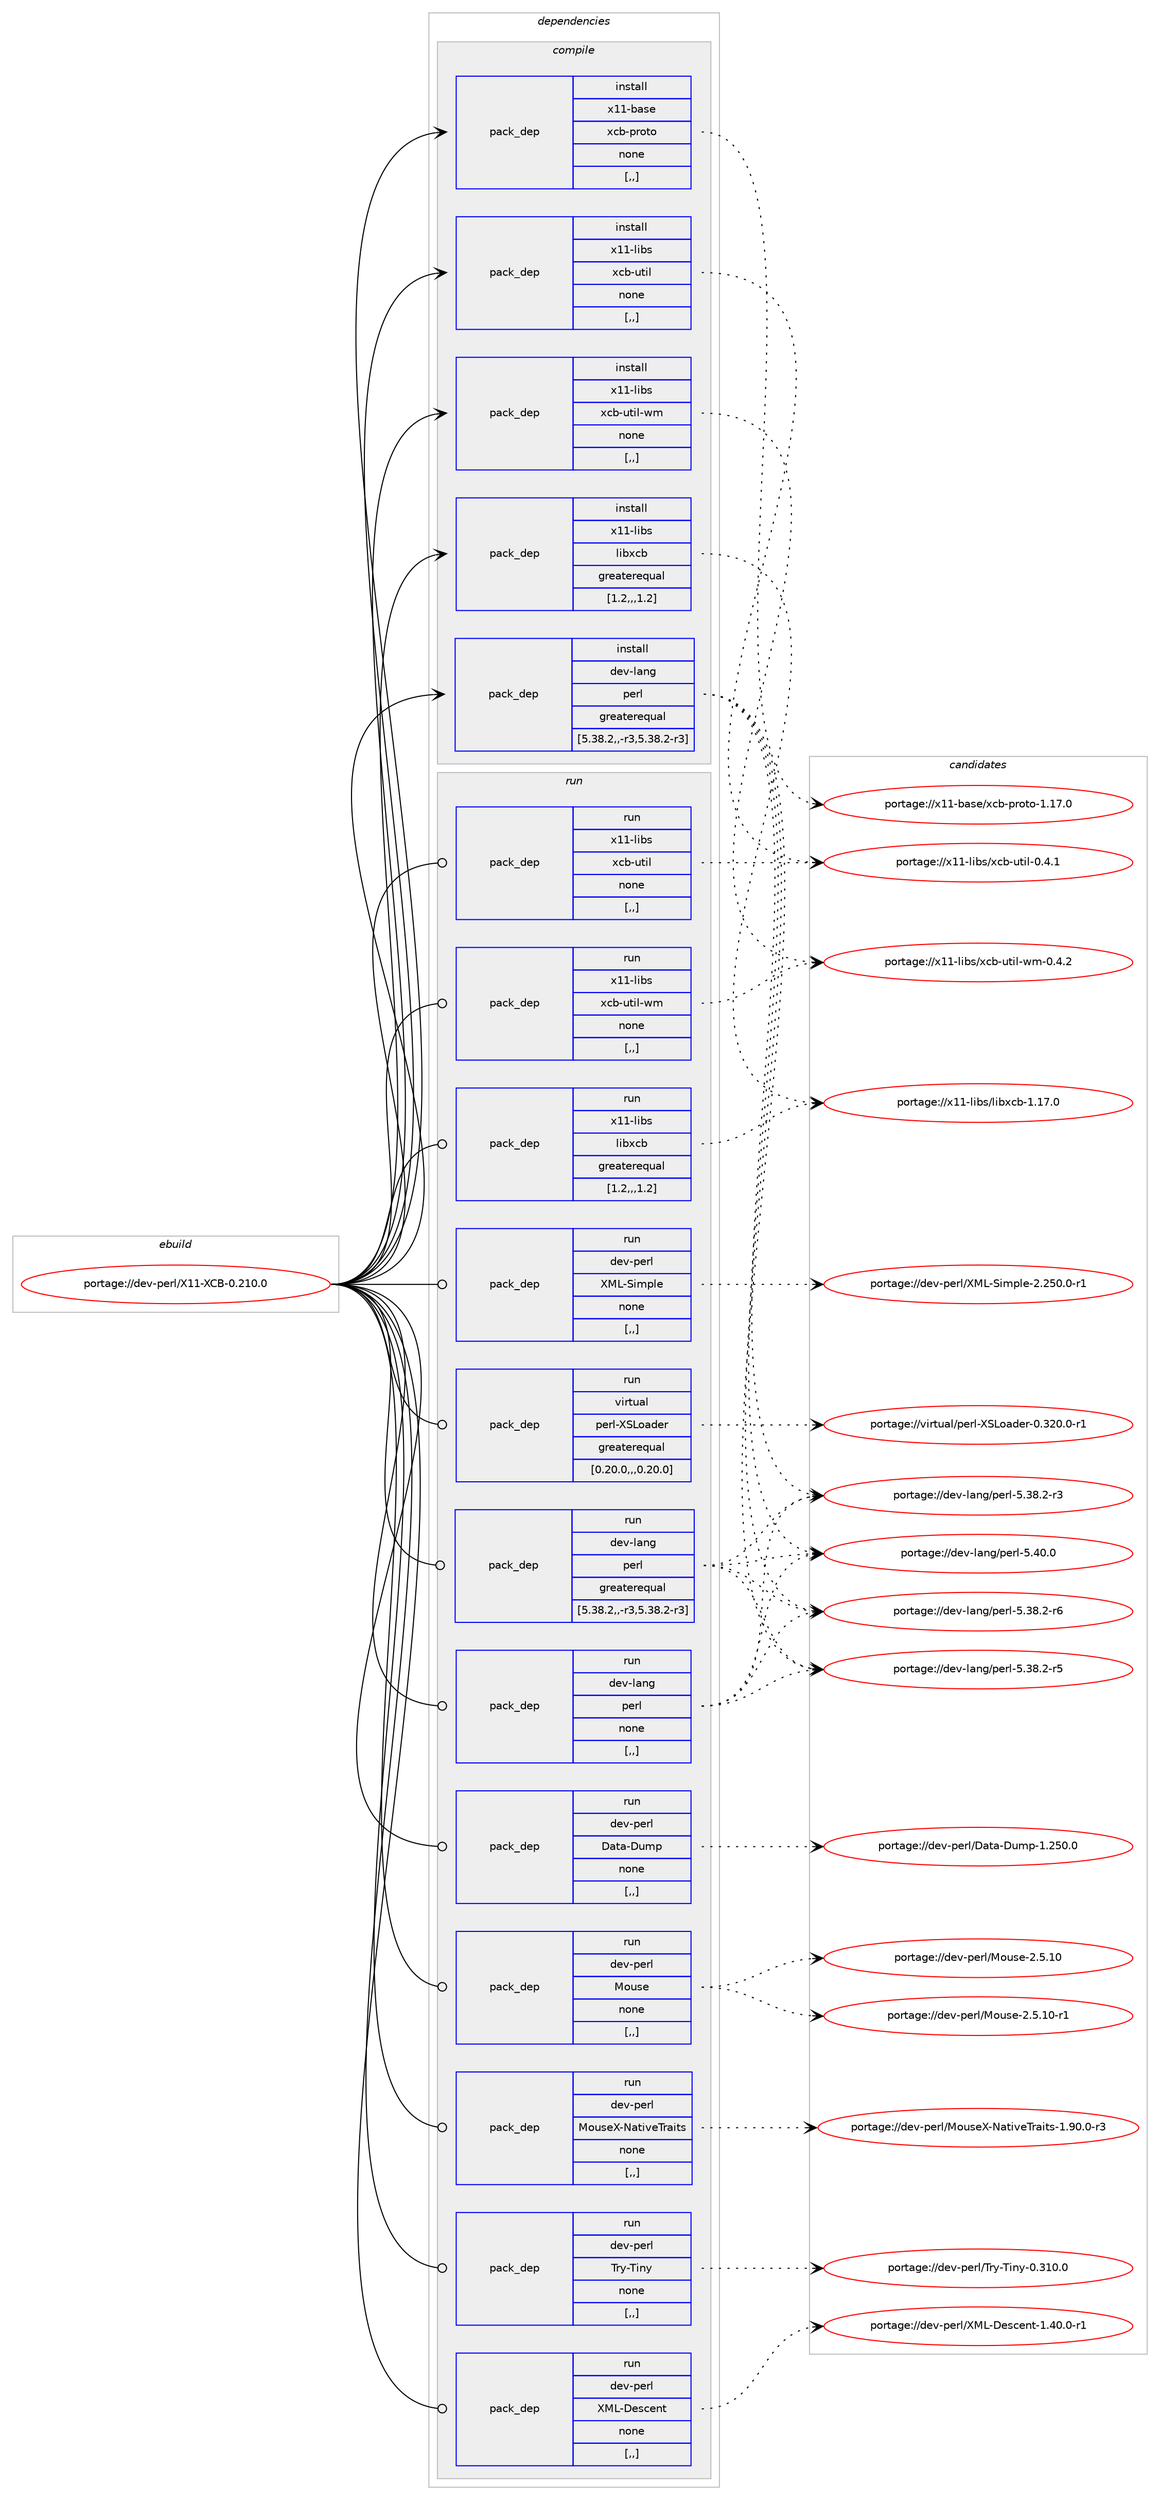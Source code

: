digraph prolog {

# *************
# Graph options
# *************

newrank=true;
concentrate=true;
compound=true;
graph [rankdir=LR,fontname=Helvetica,fontsize=10,ranksep=1.5];#, ranksep=2.5, nodesep=0.2];
edge  [arrowhead=vee];
node  [fontname=Helvetica,fontsize=10];

# **********
# The ebuild
# **********

subgraph cluster_leftcol {
color=gray;
label=<<i>ebuild</i>>;
id [label="portage://dev-perl/X11-XCB-0.210.0", color=red, width=4, href="../dev-perl/X11-XCB-0.210.0.svg"];
}

# ****************
# The dependencies
# ****************

subgraph cluster_midcol {
color=gray;
label=<<i>dependencies</i>>;
subgraph cluster_compile {
fillcolor="#eeeeee";
style=filled;
label=<<i>compile</i>>;
subgraph pack107699 {
dependency139027 [label=<<TABLE BORDER="0" CELLBORDER="1" CELLSPACING="0" CELLPADDING="4" WIDTH="220"><TR><TD ROWSPAN="6" CELLPADDING="30">pack_dep</TD></TR><TR><TD WIDTH="110">install</TD></TR><TR><TD>dev-lang</TD></TR><TR><TD>perl</TD></TR><TR><TD>greaterequal</TD></TR><TR><TD>[5.38.2,,-r3,5.38.2-r3]</TD></TR></TABLE>>, shape=none, color=blue];
}
id:e -> dependency139027:w [weight=20,style="solid",arrowhead="vee"];
subgraph pack107700 {
dependency139028 [label=<<TABLE BORDER="0" CELLBORDER="1" CELLSPACING="0" CELLPADDING="4" WIDTH="220"><TR><TD ROWSPAN="6" CELLPADDING="30">pack_dep</TD></TR><TR><TD WIDTH="110">install</TD></TR><TR><TD>x11-base</TD></TR><TR><TD>xcb-proto</TD></TR><TR><TD>none</TD></TR><TR><TD>[,,]</TD></TR></TABLE>>, shape=none, color=blue];
}
id:e -> dependency139028:w [weight=20,style="solid",arrowhead="vee"];
subgraph pack107701 {
dependency139029 [label=<<TABLE BORDER="0" CELLBORDER="1" CELLSPACING="0" CELLPADDING="4" WIDTH="220"><TR><TD ROWSPAN="6" CELLPADDING="30">pack_dep</TD></TR><TR><TD WIDTH="110">install</TD></TR><TR><TD>x11-libs</TD></TR><TR><TD>libxcb</TD></TR><TR><TD>greaterequal</TD></TR><TR><TD>[1.2,,,1.2]</TD></TR></TABLE>>, shape=none, color=blue];
}
id:e -> dependency139029:w [weight=20,style="solid",arrowhead="vee"];
subgraph pack107702 {
dependency139030 [label=<<TABLE BORDER="0" CELLBORDER="1" CELLSPACING="0" CELLPADDING="4" WIDTH="220"><TR><TD ROWSPAN="6" CELLPADDING="30">pack_dep</TD></TR><TR><TD WIDTH="110">install</TD></TR><TR><TD>x11-libs</TD></TR><TR><TD>xcb-util</TD></TR><TR><TD>none</TD></TR><TR><TD>[,,]</TD></TR></TABLE>>, shape=none, color=blue];
}
id:e -> dependency139030:w [weight=20,style="solid",arrowhead="vee"];
subgraph pack107703 {
dependency139031 [label=<<TABLE BORDER="0" CELLBORDER="1" CELLSPACING="0" CELLPADDING="4" WIDTH="220"><TR><TD ROWSPAN="6" CELLPADDING="30">pack_dep</TD></TR><TR><TD WIDTH="110">install</TD></TR><TR><TD>x11-libs</TD></TR><TR><TD>xcb-util-wm</TD></TR><TR><TD>none</TD></TR><TR><TD>[,,]</TD></TR></TABLE>>, shape=none, color=blue];
}
id:e -> dependency139031:w [weight=20,style="solid",arrowhead="vee"];
}
subgraph cluster_compileandrun {
fillcolor="#eeeeee";
style=filled;
label=<<i>compile and run</i>>;
}
subgraph cluster_run {
fillcolor="#eeeeee";
style=filled;
label=<<i>run</i>>;
subgraph pack107704 {
dependency139032 [label=<<TABLE BORDER="0" CELLBORDER="1" CELLSPACING="0" CELLPADDING="4" WIDTH="220"><TR><TD ROWSPAN="6" CELLPADDING="30">pack_dep</TD></TR><TR><TD WIDTH="110">run</TD></TR><TR><TD>dev-lang</TD></TR><TR><TD>perl</TD></TR><TR><TD>greaterequal</TD></TR><TR><TD>[5.38.2,,-r3,5.38.2-r3]</TD></TR></TABLE>>, shape=none, color=blue];
}
id:e -> dependency139032:w [weight=20,style="solid",arrowhead="odot"];
subgraph pack107705 {
dependency139033 [label=<<TABLE BORDER="0" CELLBORDER="1" CELLSPACING="0" CELLPADDING="4" WIDTH="220"><TR><TD ROWSPAN="6" CELLPADDING="30">pack_dep</TD></TR><TR><TD WIDTH="110">run</TD></TR><TR><TD>dev-lang</TD></TR><TR><TD>perl</TD></TR><TR><TD>none</TD></TR><TR><TD>[,,]</TD></TR></TABLE>>, shape=none, color=blue];
}
id:e -> dependency139033:w [weight=20,style="solid",arrowhead="odot"];
subgraph pack107706 {
dependency139034 [label=<<TABLE BORDER="0" CELLBORDER="1" CELLSPACING="0" CELLPADDING="4" WIDTH="220"><TR><TD ROWSPAN="6" CELLPADDING="30">pack_dep</TD></TR><TR><TD WIDTH="110">run</TD></TR><TR><TD>dev-perl</TD></TR><TR><TD>Data-Dump</TD></TR><TR><TD>none</TD></TR><TR><TD>[,,]</TD></TR></TABLE>>, shape=none, color=blue];
}
id:e -> dependency139034:w [weight=20,style="solid",arrowhead="odot"];
subgraph pack107707 {
dependency139035 [label=<<TABLE BORDER="0" CELLBORDER="1" CELLSPACING="0" CELLPADDING="4" WIDTH="220"><TR><TD ROWSPAN="6" CELLPADDING="30">pack_dep</TD></TR><TR><TD WIDTH="110">run</TD></TR><TR><TD>dev-perl</TD></TR><TR><TD>Mouse</TD></TR><TR><TD>none</TD></TR><TR><TD>[,,]</TD></TR></TABLE>>, shape=none, color=blue];
}
id:e -> dependency139035:w [weight=20,style="solid",arrowhead="odot"];
subgraph pack107708 {
dependency139036 [label=<<TABLE BORDER="0" CELLBORDER="1" CELLSPACING="0" CELLPADDING="4" WIDTH="220"><TR><TD ROWSPAN="6" CELLPADDING="30">pack_dep</TD></TR><TR><TD WIDTH="110">run</TD></TR><TR><TD>dev-perl</TD></TR><TR><TD>MouseX-NativeTraits</TD></TR><TR><TD>none</TD></TR><TR><TD>[,,]</TD></TR></TABLE>>, shape=none, color=blue];
}
id:e -> dependency139036:w [weight=20,style="solid",arrowhead="odot"];
subgraph pack107709 {
dependency139037 [label=<<TABLE BORDER="0" CELLBORDER="1" CELLSPACING="0" CELLPADDING="4" WIDTH="220"><TR><TD ROWSPAN="6" CELLPADDING="30">pack_dep</TD></TR><TR><TD WIDTH="110">run</TD></TR><TR><TD>dev-perl</TD></TR><TR><TD>Try-Tiny</TD></TR><TR><TD>none</TD></TR><TR><TD>[,,]</TD></TR></TABLE>>, shape=none, color=blue];
}
id:e -> dependency139037:w [weight=20,style="solid",arrowhead="odot"];
subgraph pack107710 {
dependency139038 [label=<<TABLE BORDER="0" CELLBORDER="1" CELLSPACING="0" CELLPADDING="4" WIDTH="220"><TR><TD ROWSPAN="6" CELLPADDING="30">pack_dep</TD></TR><TR><TD WIDTH="110">run</TD></TR><TR><TD>dev-perl</TD></TR><TR><TD>XML-Descent</TD></TR><TR><TD>none</TD></TR><TR><TD>[,,]</TD></TR></TABLE>>, shape=none, color=blue];
}
id:e -> dependency139038:w [weight=20,style="solid",arrowhead="odot"];
subgraph pack107711 {
dependency139039 [label=<<TABLE BORDER="0" CELLBORDER="1" CELLSPACING="0" CELLPADDING="4" WIDTH="220"><TR><TD ROWSPAN="6" CELLPADDING="30">pack_dep</TD></TR><TR><TD WIDTH="110">run</TD></TR><TR><TD>dev-perl</TD></TR><TR><TD>XML-Simple</TD></TR><TR><TD>none</TD></TR><TR><TD>[,,]</TD></TR></TABLE>>, shape=none, color=blue];
}
id:e -> dependency139039:w [weight=20,style="solid",arrowhead="odot"];
subgraph pack107712 {
dependency139040 [label=<<TABLE BORDER="0" CELLBORDER="1" CELLSPACING="0" CELLPADDING="4" WIDTH="220"><TR><TD ROWSPAN="6" CELLPADDING="30">pack_dep</TD></TR><TR><TD WIDTH="110">run</TD></TR><TR><TD>virtual</TD></TR><TR><TD>perl-XSLoader</TD></TR><TR><TD>greaterequal</TD></TR><TR><TD>[0.20.0,,,0.20.0]</TD></TR></TABLE>>, shape=none, color=blue];
}
id:e -> dependency139040:w [weight=20,style="solid",arrowhead="odot"];
subgraph pack107713 {
dependency139041 [label=<<TABLE BORDER="0" CELLBORDER="1" CELLSPACING="0" CELLPADDING="4" WIDTH="220"><TR><TD ROWSPAN="6" CELLPADDING="30">pack_dep</TD></TR><TR><TD WIDTH="110">run</TD></TR><TR><TD>x11-libs</TD></TR><TR><TD>libxcb</TD></TR><TR><TD>greaterequal</TD></TR><TR><TD>[1.2,,,1.2]</TD></TR></TABLE>>, shape=none, color=blue];
}
id:e -> dependency139041:w [weight=20,style="solid",arrowhead="odot"];
subgraph pack107714 {
dependency139042 [label=<<TABLE BORDER="0" CELLBORDER="1" CELLSPACING="0" CELLPADDING="4" WIDTH="220"><TR><TD ROWSPAN="6" CELLPADDING="30">pack_dep</TD></TR><TR><TD WIDTH="110">run</TD></TR><TR><TD>x11-libs</TD></TR><TR><TD>xcb-util</TD></TR><TR><TD>none</TD></TR><TR><TD>[,,]</TD></TR></TABLE>>, shape=none, color=blue];
}
id:e -> dependency139042:w [weight=20,style="solid",arrowhead="odot"];
subgraph pack107715 {
dependency139043 [label=<<TABLE BORDER="0" CELLBORDER="1" CELLSPACING="0" CELLPADDING="4" WIDTH="220"><TR><TD ROWSPAN="6" CELLPADDING="30">pack_dep</TD></TR><TR><TD WIDTH="110">run</TD></TR><TR><TD>x11-libs</TD></TR><TR><TD>xcb-util-wm</TD></TR><TR><TD>none</TD></TR><TR><TD>[,,]</TD></TR></TABLE>>, shape=none, color=blue];
}
id:e -> dependency139043:w [weight=20,style="solid",arrowhead="odot"];
}
}

# **************
# The candidates
# **************

subgraph cluster_choices {
rank=same;
color=gray;
label=<<i>candidates</i>>;

subgraph choice107699 {
color=black;
nodesep=1;
choice10010111845108971101034711210111410845534652484648 [label="portage://dev-lang/perl-5.40.0", color=red, width=4,href="../dev-lang/perl-5.40.0.svg"];
choice100101118451089711010347112101114108455346515646504511454 [label="portage://dev-lang/perl-5.38.2-r6", color=red, width=4,href="../dev-lang/perl-5.38.2-r6.svg"];
choice100101118451089711010347112101114108455346515646504511453 [label="portage://dev-lang/perl-5.38.2-r5", color=red, width=4,href="../dev-lang/perl-5.38.2-r5.svg"];
choice100101118451089711010347112101114108455346515646504511451 [label="portage://dev-lang/perl-5.38.2-r3", color=red, width=4,href="../dev-lang/perl-5.38.2-r3.svg"];
dependency139027:e -> choice10010111845108971101034711210111410845534652484648:w [style=dotted,weight="100"];
dependency139027:e -> choice100101118451089711010347112101114108455346515646504511454:w [style=dotted,weight="100"];
dependency139027:e -> choice100101118451089711010347112101114108455346515646504511453:w [style=dotted,weight="100"];
dependency139027:e -> choice100101118451089711010347112101114108455346515646504511451:w [style=dotted,weight="100"];
}
subgraph choice107700 {
color=black;
nodesep=1;
choice12049494598971151014712099984511211411111611145494649554648 [label="portage://x11-base/xcb-proto-1.17.0", color=red, width=4,href="../x11-base/xcb-proto-1.17.0.svg"];
dependency139028:e -> choice12049494598971151014712099984511211411111611145494649554648:w [style=dotted,weight="100"];
}
subgraph choice107701 {
color=black;
nodesep=1;
choice120494945108105981154710810598120999845494649554648 [label="portage://x11-libs/libxcb-1.17.0", color=red, width=4,href="../x11-libs/libxcb-1.17.0.svg"];
dependency139029:e -> choice120494945108105981154710810598120999845494649554648:w [style=dotted,weight="100"];
}
subgraph choice107702 {
color=black;
nodesep=1;
choice1204949451081059811547120999845117116105108454846524649 [label="portage://x11-libs/xcb-util-0.4.1", color=red, width=4,href="../x11-libs/xcb-util-0.4.1.svg"];
dependency139030:e -> choice1204949451081059811547120999845117116105108454846524649:w [style=dotted,weight="100"];
}
subgraph choice107703 {
color=black;
nodesep=1;
choice120494945108105981154712099984511711610510845119109454846524650 [label="portage://x11-libs/xcb-util-wm-0.4.2", color=red, width=4,href="../x11-libs/xcb-util-wm-0.4.2.svg"];
dependency139031:e -> choice120494945108105981154712099984511711610510845119109454846524650:w [style=dotted,weight="100"];
}
subgraph choice107704 {
color=black;
nodesep=1;
choice10010111845108971101034711210111410845534652484648 [label="portage://dev-lang/perl-5.40.0", color=red, width=4,href="../dev-lang/perl-5.40.0.svg"];
choice100101118451089711010347112101114108455346515646504511454 [label="portage://dev-lang/perl-5.38.2-r6", color=red, width=4,href="../dev-lang/perl-5.38.2-r6.svg"];
choice100101118451089711010347112101114108455346515646504511453 [label="portage://dev-lang/perl-5.38.2-r5", color=red, width=4,href="../dev-lang/perl-5.38.2-r5.svg"];
choice100101118451089711010347112101114108455346515646504511451 [label="portage://dev-lang/perl-5.38.2-r3", color=red, width=4,href="../dev-lang/perl-5.38.2-r3.svg"];
dependency139032:e -> choice10010111845108971101034711210111410845534652484648:w [style=dotted,weight="100"];
dependency139032:e -> choice100101118451089711010347112101114108455346515646504511454:w [style=dotted,weight="100"];
dependency139032:e -> choice100101118451089711010347112101114108455346515646504511453:w [style=dotted,weight="100"];
dependency139032:e -> choice100101118451089711010347112101114108455346515646504511451:w [style=dotted,weight="100"];
}
subgraph choice107705 {
color=black;
nodesep=1;
choice10010111845108971101034711210111410845534652484648 [label="portage://dev-lang/perl-5.40.0", color=red, width=4,href="../dev-lang/perl-5.40.0.svg"];
choice100101118451089711010347112101114108455346515646504511454 [label="portage://dev-lang/perl-5.38.2-r6", color=red, width=4,href="../dev-lang/perl-5.38.2-r6.svg"];
choice100101118451089711010347112101114108455346515646504511453 [label="portage://dev-lang/perl-5.38.2-r5", color=red, width=4,href="../dev-lang/perl-5.38.2-r5.svg"];
choice100101118451089711010347112101114108455346515646504511451 [label="portage://dev-lang/perl-5.38.2-r3", color=red, width=4,href="../dev-lang/perl-5.38.2-r3.svg"];
dependency139033:e -> choice10010111845108971101034711210111410845534652484648:w [style=dotted,weight="100"];
dependency139033:e -> choice100101118451089711010347112101114108455346515646504511454:w [style=dotted,weight="100"];
dependency139033:e -> choice100101118451089711010347112101114108455346515646504511453:w [style=dotted,weight="100"];
dependency139033:e -> choice100101118451089711010347112101114108455346515646504511451:w [style=dotted,weight="100"];
}
subgraph choice107706 {
color=black;
nodesep=1;
choice100101118451121011141084768971169745681171091124549465053484648 [label="portage://dev-perl/Data-Dump-1.250.0", color=red, width=4,href="../dev-perl/Data-Dump-1.250.0.svg"];
dependency139034:e -> choice100101118451121011141084768971169745681171091124549465053484648:w [style=dotted,weight="100"];
}
subgraph choice107707 {
color=black;
nodesep=1;
choice100101118451121011141084777111117115101455046534649484511449 [label="portage://dev-perl/Mouse-2.5.10-r1", color=red, width=4,href="../dev-perl/Mouse-2.5.10-r1.svg"];
choice10010111845112101114108477711111711510145504653464948 [label="portage://dev-perl/Mouse-2.5.10", color=red, width=4,href="../dev-perl/Mouse-2.5.10.svg"];
dependency139035:e -> choice100101118451121011141084777111117115101455046534649484511449:w [style=dotted,weight="100"];
dependency139035:e -> choice10010111845112101114108477711111711510145504653464948:w [style=dotted,weight="100"];
}
subgraph choice107708 {
color=black;
nodesep=1;
choice100101118451121011141084777111117115101884578971161051181018411497105116115454946574846484511451 [label="portage://dev-perl/MouseX-NativeTraits-1.90.0-r3", color=red, width=4,href="../dev-perl/MouseX-NativeTraits-1.90.0-r3.svg"];
dependency139036:e -> choice100101118451121011141084777111117115101884578971161051181018411497105116115454946574846484511451:w [style=dotted,weight="100"];
}
subgraph choice107709 {
color=black;
nodesep=1;
choice10010111845112101114108478411412145841051101214548465149484648 [label="portage://dev-perl/Try-Tiny-0.310.0", color=red, width=4,href="../dev-perl/Try-Tiny-0.310.0.svg"];
dependency139037:e -> choice10010111845112101114108478411412145841051101214548465149484648:w [style=dotted,weight="100"];
}
subgraph choice107710 {
color=black;
nodesep=1;
choice1001011184511210111410847887776456810111599101110116454946524846484511449 [label="portage://dev-perl/XML-Descent-1.40.0-r1", color=red, width=4,href="../dev-perl/XML-Descent-1.40.0-r1.svg"];
dependency139038:e -> choice1001011184511210111410847887776456810111599101110116454946524846484511449:w [style=dotted,weight="100"];
}
subgraph choice107711 {
color=black;
nodesep=1;
choice1001011184511210111410847887776458310510911210810145504650534846484511449 [label="portage://dev-perl/XML-Simple-2.250.0-r1", color=red, width=4,href="../dev-perl/XML-Simple-2.250.0-r1.svg"];
dependency139039:e -> choice1001011184511210111410847887776458310510911210810145504650534846484511449:w [style=dotted,weight="100"];
}
subgraph choice107712 {
color=black;
nodesep=1;
choice1181051141161179710847112101114108458883761119710010111445484651504846484511449 [label="portage://virtual/perl-XSLoader-0.320.0-r1", color=red, width=4,href="../virtual/perl-XSLoader-0.320.0-r1.svg"];
dependency139040:e -> choice1181051141161179710847112101114108458883761119710010111445484651504846484511449:w [style=dotted,weight="100"];
}
subgraph choice107713 {
color=black;
nodesep=1;
choice120494945108105981154710810598120999845494649554648 [label="portage://x11-libs/libxcb-1.17.0", color=red, width=4,href="../x11-libs/libxcb-1.17.0.svg"];
dependency139041:e -> choice120494945108105981154710810598120999845494649554648:w [style=dotted,weight="100"];
}
subgraph choice107714 {
color=black;
nodesep=1;
choice1204949451081059811547120999845117116105108454846524649 [label="portage://x11-libs/xcb-util-0.4.1", color=red, width=4,href="../x11-libs/xcb-util-0.4.1.svg"];
dependency139042:e -> choice1204949451081059811547120999845117116105108454846524649:w [style=dotted,weight="100"];
}
subgraph choice107715 {
color=black;
nodesep=1;
choice120494945108105981154712099984511711610510845119109454846524650 [label="portage://x11-libs/xcb-util-wm-0.4.2", color=red, width=4,href="../x11-libs/xcb-util-wm-0.4.2.svg"];
dependency139043:e -> choice120494945108105981154712099984511711610510845119109454846524650:w [style=dotted,weight="100"];
}
}

}
